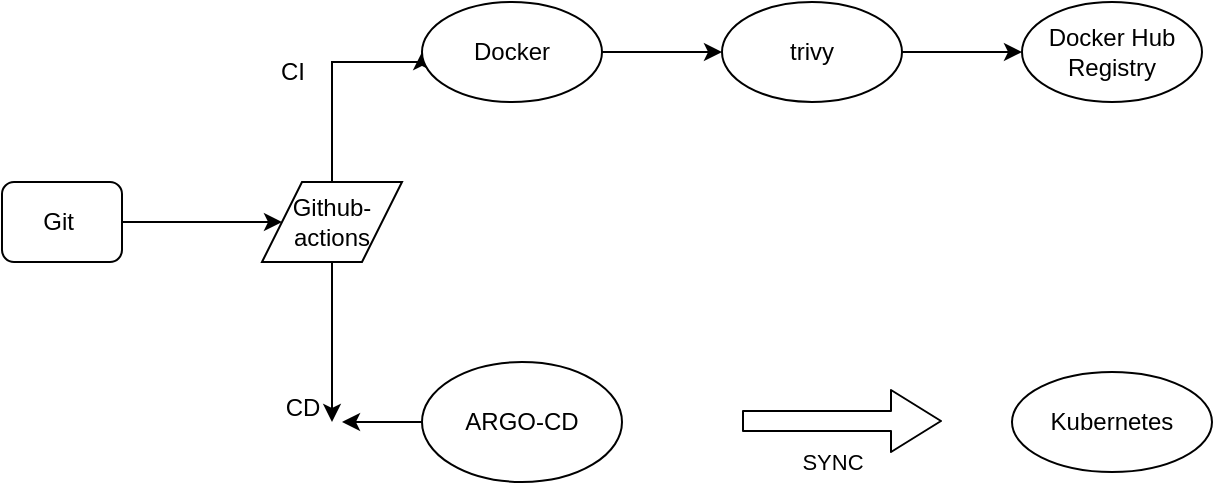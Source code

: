 <mxfile version="26.2.12">
  <diagram name="Page-1" id="GJGBsaqQXe3ZU5108EGd">
    <mxGraphModel dx="1044" dy="527" grid="1" gridSize="10" guides="1" tooltips="1" connect="1" arrows="1" fold="1" page="1" pageScale="1" pageWidth="850" pageHeight="1100" math="0" shadow="0">
      <root>
        <mxCell id="0" />
        <mxCell id="1" parent="0" />
        <mxCell id="jIif11xaUqzvl8PaufJ1-4" style="edgeStyle=orthogonalEdgeStyle;rounded=0;orthogonalLoop=1;jettySize=auto;html=1;entryX=0;entryY=0.5;entryDx=0;entryDy=0;" edge="1" parent="1" source="jIif11xaUqzvl8PaufJ1-1" target="jIif11xaUqzvl8PaufJ1-2">
          <mxGeometry relative="1" as="geometry" />
        </mxCell>
        <mxCell id="jIif11xaUqzvl8PaufJ1-1" value="Git&amp;nbsp;" style="rounded=1;whiteSpace=wrap;html=1;" vertex="1" parent="1">
          <mxGeometry x="70" y="180" width="60" height="40" as="geometry" />
        </mxCell>
        <mxCell id="jIif11xaUqzvl8PaufJ1-5" style="edgeStyle=elbowEdgeStyle;rounded=0;orthogonalLoop=1;jettySize=auto;html=1;elbow=vertical;entryX=0;entryY=0.5;entryDx=0;entryDy=0;" edge="1" parent="1" source="jIif11xaUqzvl8PaufJ1-2" target="jIif11xaUqzvl8PaufJ1-3">
          <mxGeometry relative="1" as="geometry">
            <mxPoint x="230" y="110" as="targetPoint" />
            <Array as="points">
              <mxPoint x="235" y="120" />
            </Array>
          </mxGeometry>
        </mxCell>
        <mxCell id="jIif11xaUqzvl8PaufJ1-16" style="edgeStyle=orthogonalEdgeStyle;rounded=0;orthogonalLoop=1;jettySize=auto;html=1;" edge="1" parent="1" source="jIif11xaUqzvl8PaufJ1-2">
          <mxGeometry relative="1" as="geometry">
            <mxPoint x="235" y="300" as="targetPoint" />
          </mxGeometry>
        </mxCell>
        <mxCell id="jIif11xaUqzvl8PaufJ1-2" value="Github-actions" style="shape=parallelogram;perimeter=parallelogramPerimeter;whiteSpace=wrap;html=1;fixedSize=1;" vertex="1" parent="1">
          <mxGeometry x="200" y="180" width="70" height="40" as="geometry" />
        </mxCell>
        <mxCell id="jIif11xaUqzvl8PaufJ1-10" value="" style="edgeStyle=orthogonalEdgeStyle;rounded=0;orthogonalLoop=1;jettySize=auto;html=1;" edge="1" parent="1" source="jIif11xaUqzvl8PaufJ1-3" target="jIif11xaUqzvl8PaufJ1-8">
          <mxGeometry relative="1" as="geometry" />
        </mxCell>
        <mxCell id="jIif11xaUqzvl8PaufJ1-3" value="Docker" style="ellipse;whiteSpace=wrap;html=1;" vertex="1" parent="1">
          <mxGeometry x="280" y="90" width="90" height="50" as="geometry" />
        </mxCell>
        <mxCell id="jIif11xaUqzvl8PaufJ1-7" value="CI" style="text;html=1;align=center;verticalAlign=middle;resizable=0;points=[];autosize=1;strokeColor=none;fillColor=none;" vertex="1" parent="1">
          <mxGeometry x="195" y="110" width="40" height="30" as="geometry" />
        </mxCell>
        <mxCell id="jIif11xaUqzvl8PaufJ1-11" value="" style="edgeStyle=orthogonalEdgeStyle;rounded=0;orthogonalLoop=1;jettySize=auto;html=1;" edge="1" parent="1" source="jIif11xaUqzvl8PaufJ1-8" target="jIif11xaUqzvl8PaufJ1-9">
          <mxGeometry relative="1" as="geometry" />
        </mxCell>
        <mxCell id="jIif11xaUqzvl8PaufJ1-8" value="trivy" style="ellipse;whiteSpace=wrap;html=1;" vertex="1" parent="1">
          <mxGeometry x="430" y="90" width="90" height="50" as="geometry" />
        </mxCell>
        <mxCell id="jIif11xaUqzvl8PaufJ1-9" value="Docker Hub Registry" style="ellipse;whiteSpace=wrap;html=1;" vertex="1" parent="1">
          <mxGeometry x="580" y="90" width="90" height="50" as="geometry" />
        </mxCell>
        <mxCell id="jIif11xaUqzvl8PaufJ1-18" style="edgeStyle=orthogonalEdgeStyle;rounded=0;orthogonalLoop=1;jettySize=auto;html=1;" edge="1" parent="1" source="jIif11xaUqzvl8PaufJ1-12">
          <mxGeometry relative="1" as="geometry">
            <mxPoint x="240" y="300" as="targetPoint" />
          </mxGeometry>
        </mxCell>
        <mxCell id="jIif11xaUqzvl8PaufJ1-12" value="ARGO-CD" style="ellipse;whiteSpace=wrap;html=1;" vertex="1" parent="1">
          <mxGeometry x="280" y="270" width="100" height="60" as="geometry" />
        </mxCell>
        <mxCell id="jIif11xaUqzvl8PaufJ1-13" value="Kubernetes" style="ellipse;whiteSpace=wrap;html=1;" vertex="1" parent="1">
          <mxGeometry x="575" y="275" width="100" height="50" as="geometry" />
        </mxCell>
        <mxCell id="jIif11xaUqzvl8PaufJ1-19" value="CD&lt;div&gt;&lt;br&gt;&lt;/div&gt;" style="text;html=1;align=center;verticalAlign=middle;resizable=0;points=[];autosize=1;strokeColor=none;fillColor=none;" vertex="1" parent="1">
          <mxGeometry x="200" y="280" width="40" height="40" as="geometry" />
        </mxCell>
        <mxCell id="jIif11xaUqzvl8PaufJ1-22" value="" style="edgeStyle=none;orthogonalLoop=1;jettySize=auto;html=1;shape=flexArrow;rounded=1;startSize=8;endSize=8;" edge="1" parent="1">
          <mxGeometry width="100" relative="1" as="geometry">
            <mxPoint x="440" y="299.5" as="sourcePoint" />
            <mxPoint x="540" y="299.5" as="targetPoint" />
            <Array as="points" />
          </mxGeometry>
        </mxCell>
        <mxCell id="jIif11xaUqzvl8PaufJ1-23" value="SYNC" style="edgeLabel;html=1;align=center;verticalAlign=middle;resizable=0;points=[];" vertex="1" connectable="0" parent="jIif11xaUqzvl8PaufJ1-22">
          <mxGeometry x="0.504" y="-1" relative="1" as="geometry">
            <mxPoint x="-30" y="19" as="offset" />
          </mxGeometry>
        </mxCell>
      </root>
    </mxGraphModel>
  </diagram>
</mxfile>
